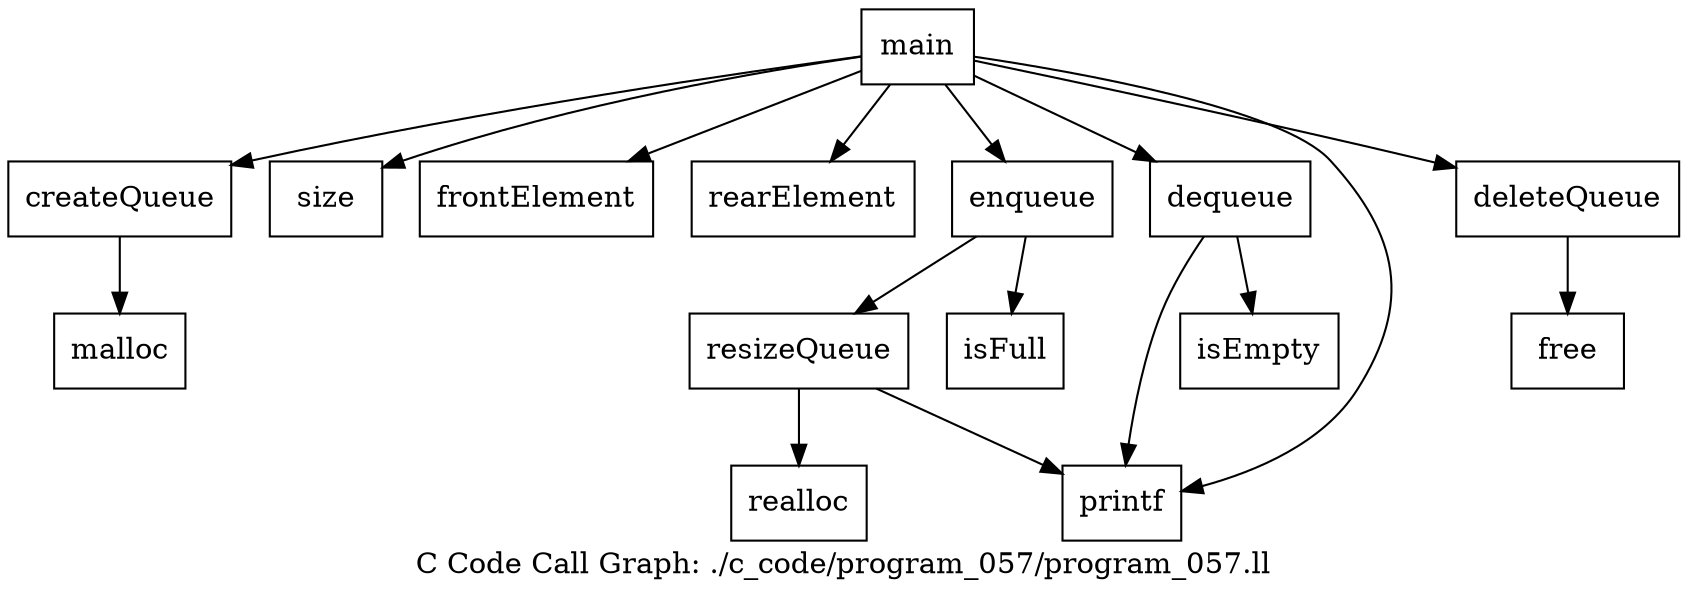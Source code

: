 digraph "C Code Call Graph: ./c_code/program_057/program_057.ll" {
	label="C Code Call Graph: ./c_code/program_057/program_057.ll";

	Node0x564a798a65e0 [shape=record,label="{createQueue}"];
	Node0x564a798a65e0 -> Node0x564a798a6860;
	Node0x564a798a6860 [shape=record,label="{malloc}"];
	Node0x564a798a6c50 [shape=record,label="{size}"];
	Node0x564a798a6ed0 [shape=record,label="{frontElement}"];
	Node0x564a798a71a0 [shape=record,label="{rearElement}"];
	Node0x564a798b1100 [shape=record,label="{isEmpty}"];
	Node0x564a798b1180 [shape=record,label="{isFull}"];
	Node0x564a798b11c0 [shape=record,label="{resizeQueue}"];
	Node0x564a798b11c0 -> Node0x564a79899b30;
	Node0x564a798b11c0 -> Node0x564a7989ae00;
	Node0x564a79899b30 [shape=record,label="{realloc}"];
	Node0x564a7989ae00 [shape=record,label="{printf}"];
	Node0x564a7989bb30 [shape=record,label="{enqueue}"];
	Node0x564a7989bb30 -> Node0x564a798b1180;
	Node0x564a7989bb30 -> Node0x564a798b11c0;
	Node0x564a7989e030 [shape=record,label="{dequeue}"];
	Node0x564a7989e030 -> Node0x564a798b1100;
	Node0x564a7989e030 -> Node0x564a7989ae00;
	Node0x564a798b6330 [shape=record,label="{deleteQueue}"];
	Node0x564a798b6330 -> Node0x564a798b63b0;
	Node0x564a798b63b0 [shape=record,label="{free}"];
	Node0x564a798b6490 [shape=record,label="{main}"];
	Node0x564a798b6490 -> Node0x564a798a65e0;
	Node0x564a798b6490 -> Node0x564a7989bb30;
	Node0x564a798b6490 -> Node0x564a798b6330;
	Node0x564a798b6490 -> Node0x564a7989ae00;
	Node0x564a798b6490 -> Node0x564a798a71a0;
	Node0x564a798b6490 -> Node0x564a798a6ed0;
	Node0x564a798b6490 -> Node0x564a798a6c50;
	Node0x564a798b6490 -> Node0x564a7989e030;
}
